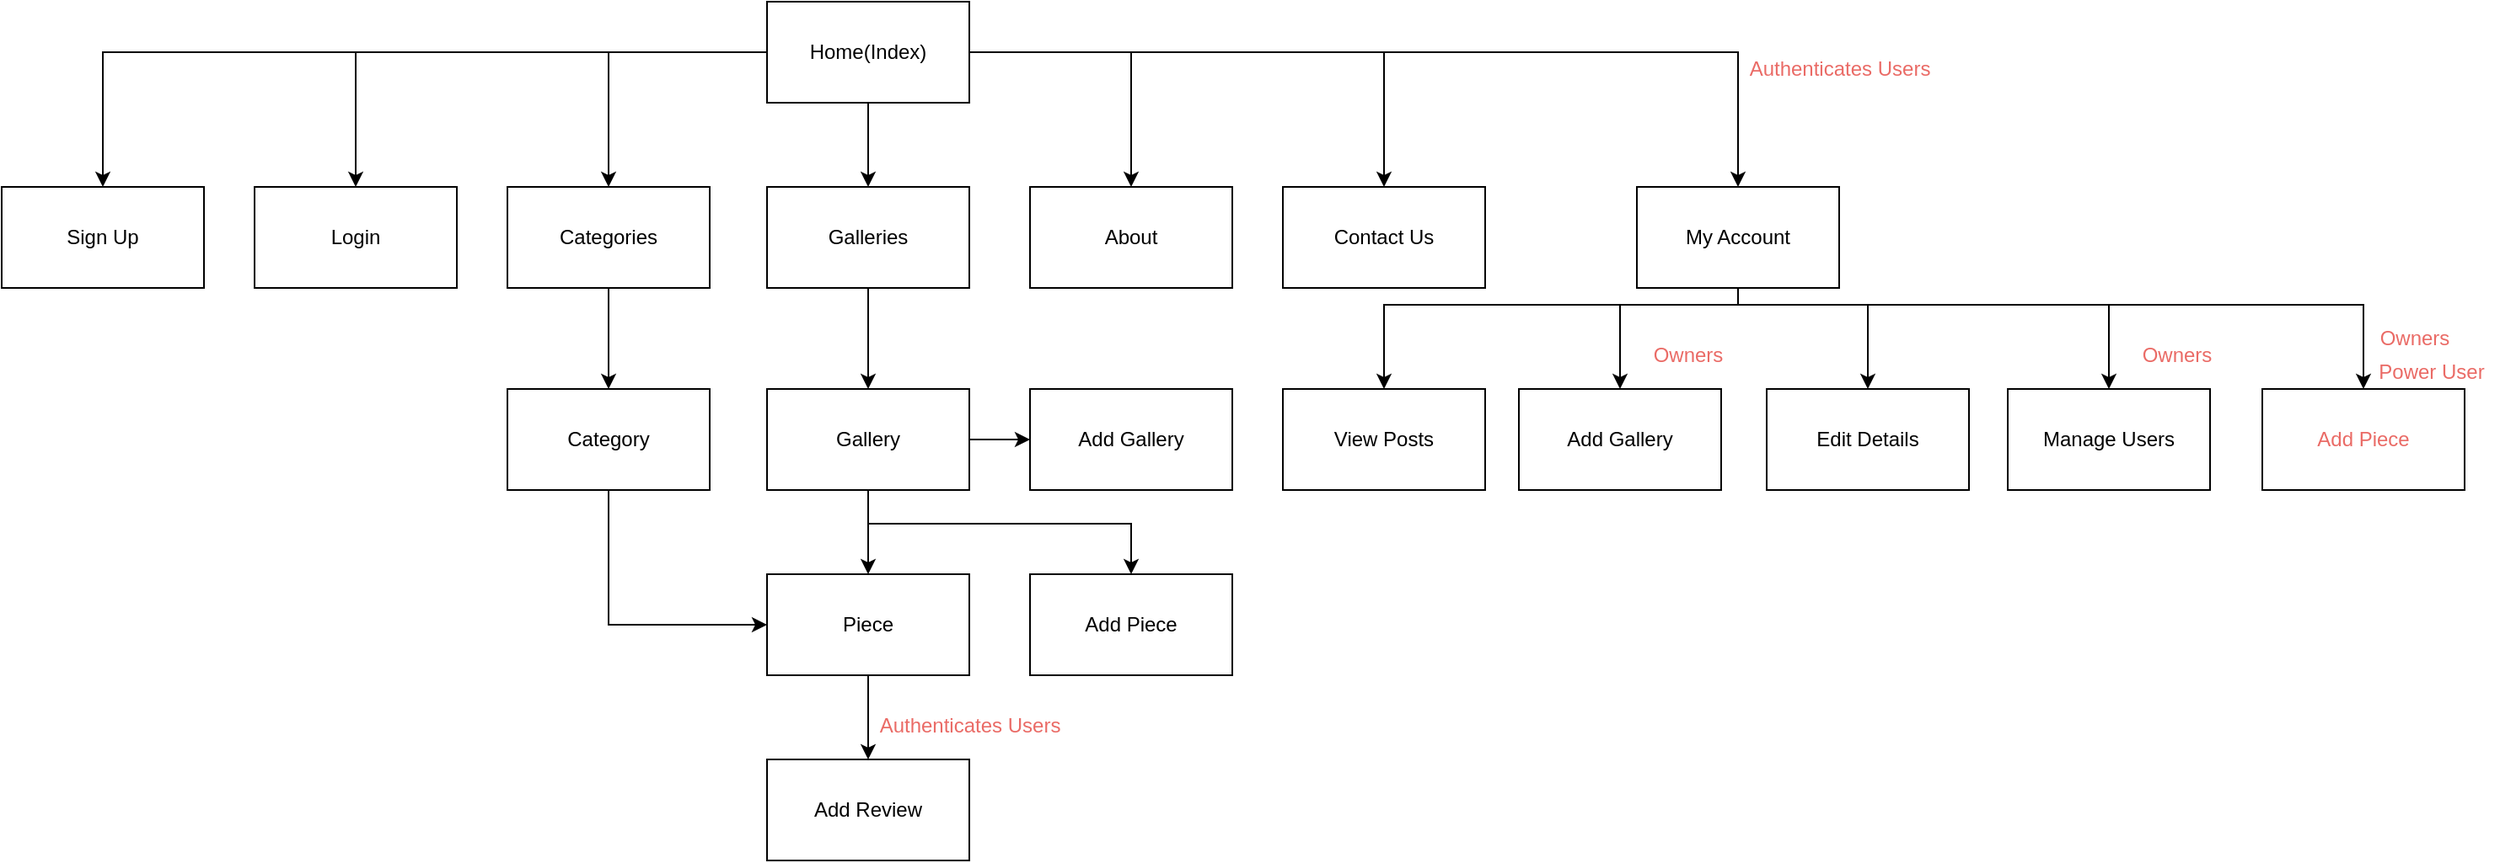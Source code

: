 <mxfile version="16.6.3" type="github">
  <diagram id="zOlCcA-92T-VcKjqOryV" name="Page-1">
    <mxGraphModel dx="1751" dy="973" grid="1" gridSize="10" guides="1" tooltips="1" connect="1" arrows="1" fold="1" page="1" pageScale="1" pageWidth="827" pageHeight="1169" math="0" shadow="0">
      <root>
        <mxCell id="0" />
        <mxCell id="1" parent="0" />
        <mxCell id="s-o-5gXYuguMBwGhF1Fa-25" style="edgeStyle=orthogonalEdgeStyle;rounded=0;orthogonalLoop=1;jettySize=auto;html=1;exitX=0.5;exitY=1;exitDx=0;exitDy=0;entryX=0.5;entryY=0;entryDx=0;entryDy=0;" parent="1" source="s-o-5gXYuguMBwGhF1Fa-1" target="s-o-5gXYuguMBwGhF1Fa-12" edge="1">
          <mxGeometry relative="1" as="geometry" />
        </mxCell>
        <mxCell id="s-o-5gXYuguMBwGhF1Fa-26" style="edgeStyle=orthogonalEdgeStyle;rounded=0;orthogonalLoop=1;jettySize=auto;html=1;exitX=0;exitY=0.5;exitDx=0;exitDy=0;entryX=0.5;entryY=0;entryDx=0;entryDy=0;" parent="1" source="s-o-5gXYuguMBwGhF1Fa-1" target="s-o-5gXYuguMBwGhF1Fa-10" edge="1">
          <mxGeometry relative="1" as="geometry" />
        </mxCell>
        <mxCell id="s-o-5gXYuguMBwGhF1Fa-29" style="edgeStyle=orthogonalEdgeStyle;rounded=0;orthogonalLoop=1;jettySize=auto;html=1;entryX=0.5;entryY=0;entryDx=0;entryDy=0;" parent="1" source="s-o-5gXYuguMBwGhF1Fa-1" target="s-o-5gXYuguMBwGhF1Fa-2" edge="1">
          <mxGeometry relative="1" as="geometry" />
        </mxCell>
        <mxCell id="s-o-5gXYuguMBwGhF1Fa-30" style="edgeStyle=orthogonalEdgeStyle;rounded=0;orthogonalLoop=1;jettySize=auto;html=1;entryX=0.5;entryY=0;entryDx=0;entryDy=0;" parent="1" source="s-o-5gXYuguMBwGhF1Fa-1" target="s-o-5gXYuguMBwGhF1Fa-4" edge="1">
          <mxGeometry relative="1" as="geometry" />
        </mxCell>
        <mxCell id="s-o-5gXYuguMBwGhF1Fa-31" style="edgeStyle=orthogonalEdgeStyle;rounded=0;orthogonalLoop=1;jettySize=auto;html=1;entryX=0.5;entryY=0;entryDx=0;entryDy=0;" parent="1" source="s-o-5gXYuguMBwGhF1Fa-1" target="s-o-5gXYuguMBwGhF1Fa-23" edge="1">
          <mxGeometry relative="1" as="geometry" />
        </mxCell>
        <mxCell id="s-o-5gXYuguMBwGhF1Fa-32" style="edgeStyle=orthogonalEdgeStyle;rounded=0;orthogonalLoop=1;jettySize=auto;html=1;entryX=0.5;entryY=0;entryDx=0;entryDy=0;" parent="1" source="s-o-5gXYuguMBwGhF1Fa-1" target="s-o-5gXYuguMBwGhF1Fa-3" edge="1">
          <mxGeometry relative="1" as="geometry" />
        </mxCell>
        <mxCell id="s-o-5gXYuguMBwGhF1Fa-33" style="edgeStyle=orthogonalEdgeStyle;rounded=0;orthogonalLoop=1;jettySize=auto;html=1;entryX=0.5;entryY=0;entryDx=0;entryDy=0;" parent="1" source="s-o-5gXYuguMBwGhF1Fa-1" target="s-o-5gXYuguMBwGhF1Fa-24" edge="1">
          <mxGeometry relative="1" as="geometry" />
        </mxCell>
        <mxCell id="s-o-5gXYuguMBwGhF1Fa-1" value="Home(Index)" style="rounded=0;whiteSpace=wrap;html=1;" parent="1" vertex="1">
          <mxGeometry x="354" y="10" width="120" height="60" as="geometry" />
        </mxCell>
        <mxCell id="s-o-5gXYuguMBwGhF1Fa-2" value="Login" style="rounded=0;whiteSpace=wrap;html=1;" parent="1" vertex="1">
          <mxGeometry x="50" y="120" width="120" height="60" as="geometry" />
        </mxCell>
        <mxCell id="s-o-5gXYuguMBwGhF1Fa-34" style="edgeStyle=orthogonalEdgeStyle;rounded=0;orthogonalLoop=1;jettySize=auto;html=1;entryX=0.5;entryY=0;entryDx=0;entryDy=0;" parent="1" target="s-o-5gXYuguMBwGhF1Fa-8" edge="1">
          <mxGeometry relative="1" as="geometry">
            <mxPoint x="910" y="190" as="sourcePoint" />
            <Array as="points">
              <mxPoint x="870" y="190" />
              <mxPoint x="1150" y="190" />
            </Array>
          </mxGeometry>
        </mxCell>
        <mxCell id="s-o-5gXYuguMBwGhF1Fa-35" style="edgeStyle=orthogonalEdgeStyle;rounded=0;orthogonalLoop=1;jettySize=auto;html=1;entryX=0.5;entryY=0;entryDx=0;entryDy=0;" parent="1" source="s-o-5gXYuguMBwGhF1Fa-3" target="s-o-5gXYuguMBwGhF1Fa-9" edge="1">
          <mxGeometry relative="1" as="geometry">
            <Array as="points">
              <mxPoint x="930" y="190" />
              <mxPoint x="1007" y="190" />
            </Array>
          </mxGeometry>
        </mxCell>
        <mxCell id="s-o-5gXYuguMBwGhF1Fa-36" style="edgeStyle=orthogonalEdgeStyle;rounded=0;orthogonalLoop=1;jettySize=auto;html=1;entryX=0.5;entryY=0;entryDx=0;entryDy=0;" parent="1" source="s-o-5gXYuguMBwGhF1Fa-3" target="s-o-5gXYuguMBwGhF1Fa-7" edge="1">
          <mxGeometry relative="1" as="geometry">
            <Array as="points">
              <mxPoint x="780" y="190" />
              <mxPoint x="570" y="190" />
            </Array>
          </mxGeometry>
        </mxCell>
        <mxCell id="s-o-5gXYuguMBwGhF1Fa-37" style="edgeStyle=orthogonalEdgeStyle;rounded=0;orthogonalLoop=1;jettySize=auto;html=1;entryX=0.5;entryY=0;entryDx=0;entryDy=0;" parent="1" source="s-o-5gXYuguMBwGhF1Fa-3" target="s-o-5gXYuguMBwGhF1Fa-5" edge="1">
          <mxGeometry relative="1" as="geometry">
            <Array as="points">
              <mxPoint x="780" y="190" />
              <mxPoint x="1000" y="190" />
            </Array>
          </mxGeometry>
        </mxCell>
        <mxCell id="8t-ISdGKPEdPAOQoRQgy-18" style="edgeStyle=orthogonalEdgeStyle;rounded=0;orthogonalLoop=1;jettySize=auto;html=1;fontColor=#EA6B66;" edge="1" parent="1" source="s-o-5gXYuguMBwGhF1Fa-3" target="8t-ISdGKPEdPAOQoRQgy-17">
          <mxGeometry relative="1" as="geometry">
            <Array as="points">
              <mxPoint x="930" y="190" />
              <mxPoint x="1301" y="190" />
            </Array>
          </mxGeometry>
        </mxCell>
        <mxCell id="s-o-5gXYuguMBwGhF1Fa-3" value="&lt;div&gt;My Account&lt;/div&gt;" style="rounded=0;whiteSpace=wrap;html=1;" parent="1" vertex="1">
          <mxGeometry x="870" y="120" width="120" height="60" as="geometry" />
        </mxCell>
        <mxCell id="s-o-5gXYuguMBwGhF1Fa-4" value="Sign Up" style="rounded=0;whiteSpace=wrap;html=1;" parent="1" vertex="1">
          <mxGeometry x="-100" y="120" width="120" height="60" as="geometry" />
        </mxCell>
        <mxCell id="s-o-5gXYuguMBwGhF1Fa-5" value="Add Gallery" style="rounded=0;whiteSpace=wrap;html=1;" parent="1" vertex="1">
          <mxGeometry x="800" y="240" width="120" height="60" as="geometry" />
        </mxCell>
        <mxCell id="s-o-5gXYuguMBwGhF1Fa-6" value="Add Piece" style="rounded=0;whiteSpace=wrap;html=1;" parent="1" vertex="1">
          <mxGeometry x="510" y="350" width="120" height="60" as="geometry" />
        </mxCell>
        <mxCell id="s-o-5gXYuguMBwGhF1Fa-7" value="View Posts" style="rounded=0;whiteSpace=wrap;html=1;" parent="1" vertex="1">
          <mxGeometry x="660" y="240" width="120" height="60" as="geometry" />
        </mxCell>
        <mxCell id="s-o-5gXYuguMBwGhF1Fa-8" value="Manage Users" style="rounded=0;whiteSpace=wrap;html=1;" parent="1" vertex="1">
          <mxGeometry x="1090" y="240" width="120" height="60" as="geometry" />
        </mxCell>
        <mxCell id="s-o-5gXYuguMBwGhF1Fa-9" value="Edit Details" style="rounded=0;whiteSpace=wrap;html=1;" parent="1" vertex="1">
          <mxGeometry x="947" y="240" width="120" height="60" as="geometry" />
        </mxCell>
        <mxCell id="s-o-5gXYuguMBwGhF1Fa-19" style="edgeStyle=orthogonalEdgeStyle;rounded=0;orthogonalLoop=1;jettySize=auto;html=1;exitX=0.5;exitY=1;exitDx=0;exitDy=0;entryX=0.5;entryY=0;entryDx=0;entryDy=0;" parent="1" source="s-o-5gXYuguMBwGhF1Fa-10" target="s-o-5gXYuguMBwGhF1Fa-11" edge="1">
          <mxGeometry relative="1" as="geometry" />
        </mxCell>
        <mxCell id="s-o-5gXYuguMBwGhF1Fa-10" value="Categories" style="rounded=0;whiteSpace=wrap;html=1;" parent="1" vertex="1">
          <mxGeometry x="200" y="120" width="120" height="60" as="geometry" />
        </mxCell>
        <mxCell id="s-o-5gXYuguMBwGhF1Fa-20" style="edgeStyle=orthogonalEdgeStyle;rounded=0;orthogonalLoop=1;jettySize=auto;html=1;exitX=0.5;exitY=1;exitDx=0;exitDy=0;entryX=0;entryY=0.5;entryDx=0;entryDy=0;" parent="1" source="s-o-5gXYuguMBwGhF1Fa-11" target="s-o-5gXYuguMBwGhF1Fa-15" edge="1">
          <mxGeometry relative="1" as="geometry" />
        </mxCell>
        <mxCell id="s-o-5gXYuguMBwGhF1Fa-11" value="Category" style="rounded=0;whiteSpace=wrap;html=1;" parent="1" vertex="1">
          <mxGeometry x="200" y="240" width="120" height="60" as="geometry" />
        </mxCell>
        <mxCell id="s-o-5gXYuguMBwGhF1Fa-14" value="" style="edgeStyle=orthogonalEdgeStyle;rounded=0;orthogonalLoop=1;jettySize=auto;html=1;" parent="1" source="s-o-5gXYuguMBwGhF1Fa-12" target="s-o-5gXYuguMBwGhF1Fa-13" edge="1">
          <mxGeometry relative="1" as="geometry" />
        </mxCell>
        <mxCell id="s-o-5gXYuguMBwGhF1Fa-12" value="Galleries" style="rounded=0;whiteSpace=wrap;html=1;" parent="1" vertex="1">
          <mxGeometry x="354" y="120" width="120" height="60" as="geometry" />
        </mxCell>
        <mxCell id="s-o-5gXYuguMBwGhF1Fa-18" style="edgeStyle=orthogonalEdgeStyle;rounded=0;orthogonalLoop=1;jettySize=auto;html=1;exitX=0.5;exitY=1;exitDx=0;exitDy=0;" parent="1" source="s-o-5gXYuguMBwGhF1Fa-13" target="s-o-5gXYuguMBwGhF1Fa-15" edge="1">
          <mxGeometry relative="1" as="geometry" />
        </mxCell>
        <mxCell id="s-o-5gXYuguMBwGhF1Fa-21" style="edgeStyle=orthogonalEdgeStyle;rounded=0;orthogonalLoop=1;jettySize=auto;html=1;entryX=0.5;entryY=0;entryDx=0;entryDy=0;exitX=0.5;exitY=1;exitDx=0;exitDy=0;" parent="1" source="s-o-5gXYuguMBwGhF1Fa-13" target="s-o-5gXYuguMBwGhF1Fa-6" edge="1">
          <mxGeometry relative="1" as="geometry">
            <Array as="points">
              <mxPoint x="414" y="320" />
              <mxPoint x="570" y="320" />
            </Array>
          </mxGeometry>
        </mxCell>
        <mxCell id="8t-ISdGKPEdPAOQoRQgy-4" style="edgeStyle=orthogonalEdgeStyle;rounded=0;orthogonalLoop=1;jettySize=auto;html=1;exitX=1;exitY=0.5;exitDx=0;exitDy=0;entryX=0;entryY=0.5;entryDx=0;entryDy=0;" edge="1" parent="1" source="s-o-5gXYuguMBwGhF1Fa-13" target="8t-ISdGKPEdPAOQoRQgy-3">
          <mxGeometry relative="1" as="geometry" />
        </mxCell>
        <mxCell id="s-o-5gXYuguMBwGhF1Fa-13" value="Gallery" style="rounded=0;whiteSpace=wrap;html=1;" parent="1" vertex="1">
          <mxGeometry x="354" y="240" width="120" height="60" as="geometry" />
        </mxCell>
        <mxCell id="s-o-5gXYuguMBwGhF1Fa-17" value="" style="edgeStyle=orthogonalEdgeStyle;rounded=0;orthogonalLoop=1;jettySize=auto;html=1;" parent="1" source="s-o-5gXYuguMBwGhF1Fa-15" target="s-o-5gXYuguMBwGhF1Fa-16" edge="1">
          <mxGeometry relative="1" as="geometry" />
        </mxCell>
        <mxCell id="s-o-5gXYuguMBwGhF1Fa-15" value="Piece" style="rounded=0;whiteSpace=wrap;html=1;" parent="1" vertex="1">
          <mxGeometry x="354" y="350" width="120" height="60" as="geometry" />
        </mxCell>
        <mxCell id="s-o-5gXYuguMBwGhF1Fa-16" value="Add Review" style="rounded=0;whiteSpace=wrap;html=1;" parent="1" vertex="1">
          <mxGeometry x="354" y="460" width="120" height="60" as="geometry" />
        </mxCell>
        <mxCell id="s-o-5gXYuguMBwGhF1Fa-23" value="About" style="rounded=0;whiteSpace=wrap;html=1;" parent="1" vertex="1">
          <mxGeometry x="510" y="120" width="120" height="60" as="geometry" />
        </mxCell>
        <mxCell id="s-o-5gXYuguMBwGhF1Fa-24" value="Contact Us" style="rounded=0;whiteSpace=wrap;html=1;" parent="1" vertex="1">
          <mxGeometry x="660" y="120" width="120" height="60" as="geometry" />
        </mxCell>
        <mxCell id="8t-ISdGKPEdPAOQoRQgy-1" style="edgeStyle=orthogonalEdgeStyle;rounded=0;orthogonalLoop=1;jettySize=auto;html=1;exitX=0.5;exitY=1;exitDx=0;exitDy=0;" edge="1" parent="1" source="s-o-5gXYuguMBwGhF1Fa-5" target="s-o-5gXYuguMBwGhF1Fa-5">
          <mxGeometry relative="1" as="geometry" />
        </mxCell>
        <mxCell id="8t-ISdGKPEdPAOQoRQgy-3" value="Add Gallery" style="rounded=0;whiteSpace=wrap;html=1;" vertex="1" parent="1">
          <mxGeometry x="510" y="240" width="120" height="60" as="geometry" />
        </mxCell>
        <mxCell id="8t-ISdGKPEdPAOQoRQgy-5" value="&lt;font color=&quot;#EA6B66&quot;&gt;Authenticates Users&lt;/font&gt;" style="text;html=1;resizable=0;autosize=1;align=center;verticalAlign=middle;points=[];fillColor=none;strokeColor=none;rounded=0;" vertex="1" parent="1">
          <mxGeometry x="930" y="40" width="120" height="20" as="geometry" />
        </mxCell>
        <mxCell id="8t-ISdGKPEdPAOQoRQgy-6" value="&lt;font color=&quot;#EA6B66&quot;&gt;Authenticates Users&lt;/font&gt;" style="text;html=1;resizable=0;autosize=1;align=center;verticalAlign=middle;points=[];fillColor=none;strokeColor=none;rounded=0;" vertex="1" parent="1">
          <mxGeometry x="414" y="430" width="120" height="20" as="geometry" />
        </mxCell>
        <mxCell id="8t-ISdGKPEdPAOQoRQgy-7" value="&lt;font color=&quot;#EA6B66&quot;&gt;Owners&lt;/font&gt;" style="text;html=1;resizable=0;autosize=1;align=center;verticalAlign=middle;points=[];fillColor=none;strokeColor=none;rounded=0;" vertex="1" parent="1">
          <mxGeometry x="870" y="210" width="60" height="20" as="geometry" />
        </mxCell>
        <mxCell id="8t-ISdGKPEdPAOQoRQgy-12" value="&lt;font color=&quot;#EA6B66&quot;&gt;Owners&lt;/font&gt;" style="text;html=1;resizable=0;autosize=1;align=center;verticalAlign=middle;points=[];fillColor=none;strokeColor=none;rounded=0;" vertex="1" parent="1">
          <mxGeometry x="1301" y="200" width="60" height="20" as="geometry" />
        </mxCell>
        <mxCell id="8t-ISdGKPEdPAOQoRQgy-13" value="&lt;font color=&quot;#EA6B66&quot;&gt;Power User&lt;/font&gt;" style="text;html=1;resizable=0;autosize=1;align=center;verticalAlign=middle;points=[];fillColor=none;strokeColor=none;rounded=0;" vertex="1" parent="1">
          <mxGeometry x="1301" y="220" width="80" height="20" as="geometry" />
        </mxCell>
        <mxCell id="8t-ISdGKPEdPAOQoRQgy-14" value="&lt;font color=&quot;#EA6B66&quot;&gt;Owners&lt;/font&gt;" style="text;html=1;resizable=0;autosize=1;align=center;verticalAlign=middle;points=[];fillColor=none;strokeColor=none;rounded=0;" vertex="1" parent="1">
          <mxGeometry x="1160" y="210" width="60" height="20" as="geometry" />
        </mxCell>
        <mxCell id="8t-ISdGKPEdPAOQoRQgy-17" value="Add Piece" style="rounded=0;whiteSpace=wrap;html=1;fontColor=#EA6B66;strokeColor=#000000;fillColor=#FFFFFF;" vertex="1" parent="1">
          <mxGeometry x="1241" y="240" width="120" height="60" as="geometry" />
        </mxCell>
      </root>
    </mxGraphModel>
  </diagram>
</mxfile>
